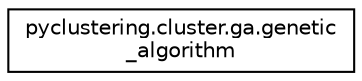 digraph "Graphical Class Hierarchy"
{
 // INTERACTIVE_SVG=YES
 // LATEX_PDF_SIZE
  edge [fontname="Helvetica",fontsize="10",labelfontname="Helvetica",labelfontsize="10"];
  node [fontname="Helvetica",fontsize="10",shape=record];
  rankdir="LR";
  Node0 [label="pyclustering.cluster.ga.genetic\l_algorithm",height=0.2,width=0.4,color="black", fillcolor="white", style="filled",URL="$d5/d4d/classpyclustering_1_1cluster_1_1ga_1_1genetic__algorithm.html",tooltip="Class represents Genetic clustering algorithm."];
}
